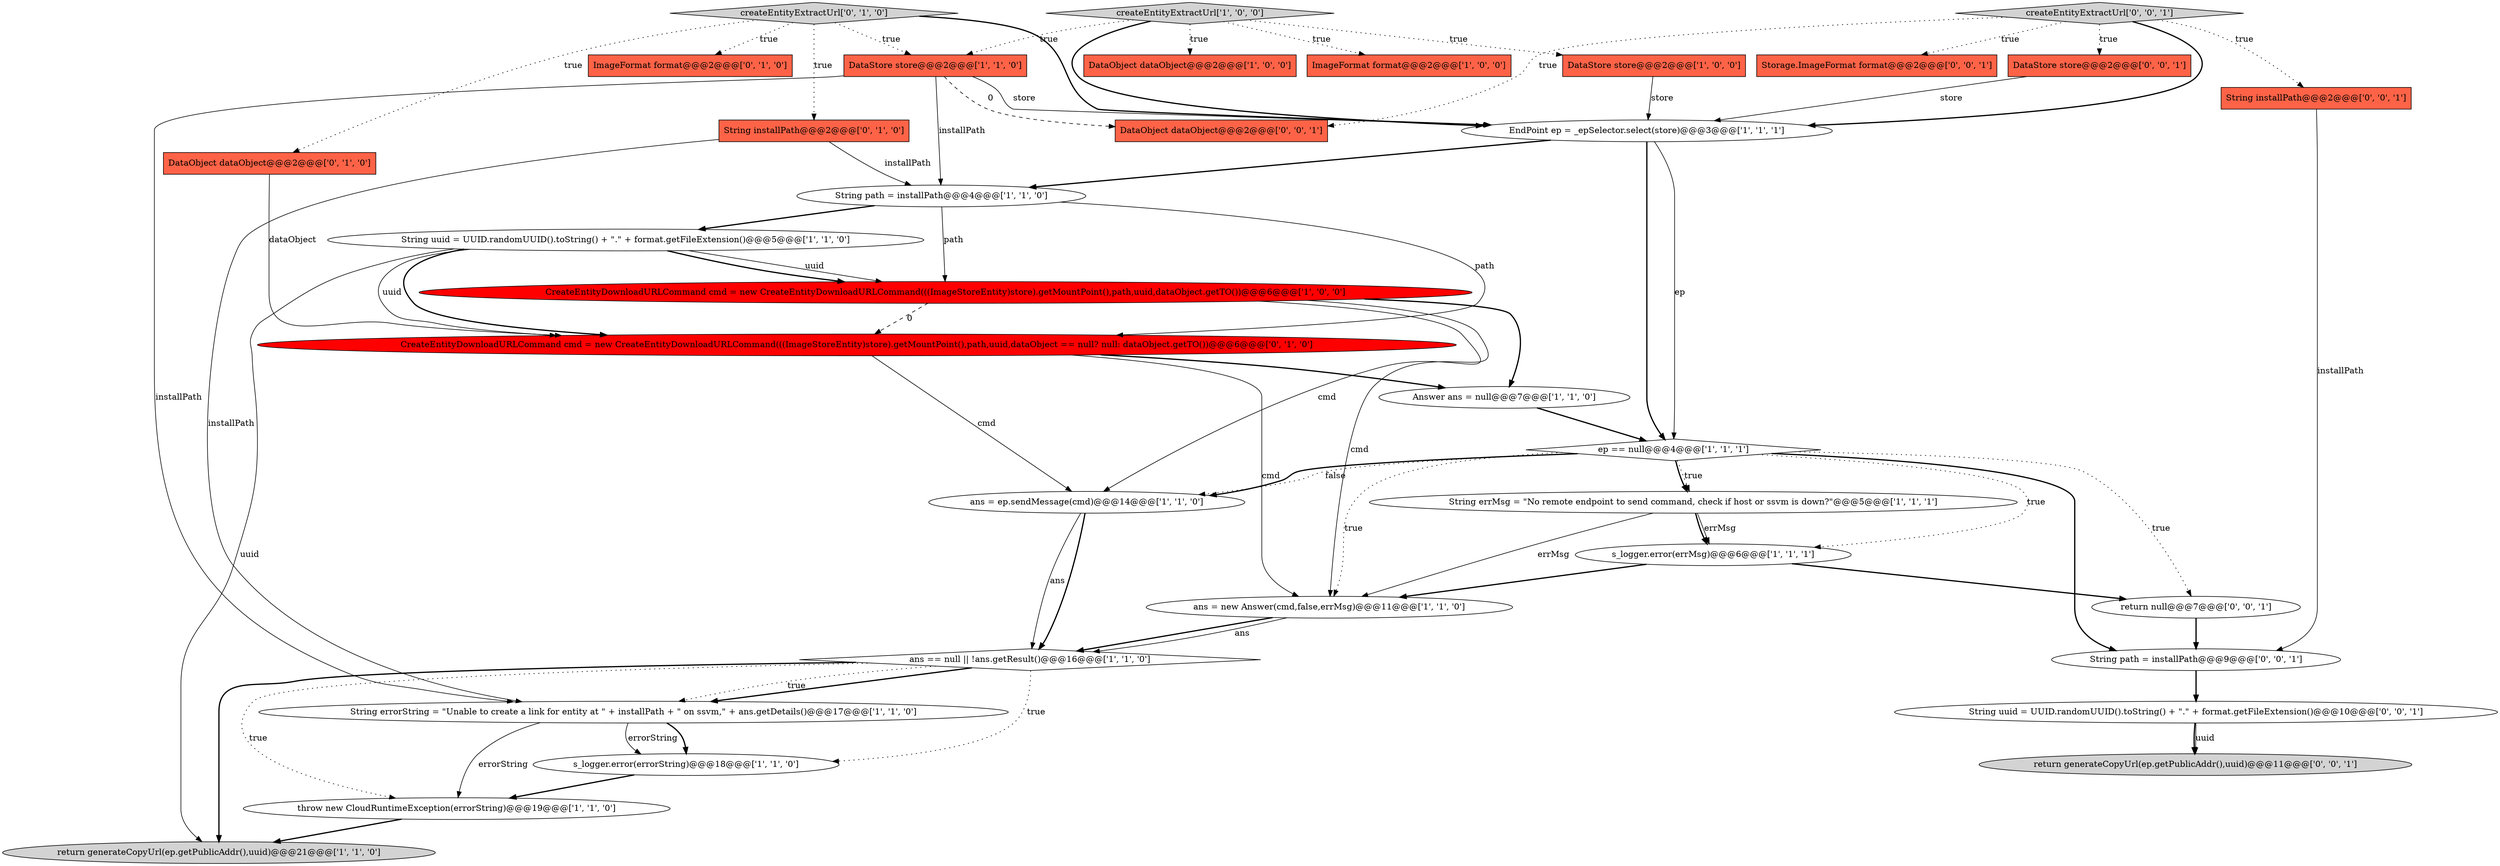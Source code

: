 digraph {
0 [style = filled, label = "EndPoint ep = _epSelector.select(store)@@@3@@@['1', '1', '1']", fillcolor = white, shape = ellipse image = "AAA0AAABBB1BBB"];
20 [style = filled, label = "String installPath@@@2@@@['0', '1', '0']", fillcolor = tomato, shape = box image = "AAA0AAABBB2BBB"];
23 [style = filled, label = "DataObject dataObject@@@2@@@['0', '1', '0']", fillcolor = tomato, shape = box image = "AAA0AAABBB2BBB"];
27 [style = filled, label = "String installPath@@@2@@@['0', '0', '1']", fillcolor = tomato, shape = box image = "AAA0AAABBB3BBB"];
13 [style = filled, label = "ans = new Answer(cmd,false,errMsg)@@@11@@@['1', '1', '0']", fillcolor = white, shape = ellipse image = "AAA0AAABBB1BBB"];
29 [style = filled, label = "return generateCopyUrl(ep.getPublicAddr(),uuid)@@@11@@@['0', '0', '1']", fillcolor = lightgray, shape = ellipse image = "AAA0AAABBB3BBB"];
32 [style = filled, label = "Storage.ImageFormat format@@@2@@@['0', '0', '1']", fillcolor = tomato, shape = box image = "AAA0AAABBB3BBB"];
33 [style = filled, label = "DataObject dataObject@@@2@@@['0', '0', '1']", fillcolor = tomato, shape = box image = "AAA0AAABBB3BBB"];
3 [style = filled, label = "DataStore store@@@2@@@['1', '0', '0']", fillcolor = tomato, shape = box image = "AAA0AAABBB1BBB"];
18 [style = filled, label = "CreateEntityDownloadURLCommand cmd = new CreateEntityDownloadURLCommand(((ImageStoreEntity)store).getMountPoint(),path,uuid,dataObject.getTO())@@@6@@@['1', '0', '0']", fillcolor = red, shape = ellipse image = "AAA1AAABBB1BBB"];
30 [style = filled, label = "return null@@@7@@@['0', '0', '1']", fillcolor = white, shape = ellipse image = "AAA0AAABBB3BBB"];
7 [style = filled, label = "String uuid = UUID.randomUUID().toString() + \".\" + format.getFileExtension()@@@5@@@['1', '1', '0']", fillcolor = white, shape = ellipse image = "AAA0AAABBB1BBB"];
22 [style = filled, label = "createEntityExtractUrl['0', '1', '0']", fillcolor = lightgray, shape = diamond image = "AAA0AAABBB2BBB"];
1 [style = filled, label = "String errorString = \"Unable to create a link for entity at \" + installPath + \" on ssvm,\" + ans.getDetails()@@@17@@@['1', '1', '0']", fillcolor = white, shape = ellipse image = "AAA0AAABBB1BBB"];
5 [style = filled, label = "createEntityExtractUrl['1', '0', '0']", fillcolor = lightgray, shape = diamond image = "AAA0AAABBB1BBB"];
10 [style = filled, label = "String path = installPath@@@4@@@['1', '1', '0']", fillcolor = white, shape = ellipse image = "AAA0AAABBB1BBB"];
12 [style = filled, label = "throw new CloudRuntimeException(errorString)@@@19@@@['1', '1', '0']", fillcolor = white, shape = ellipse image = "AAA0AAABBB1BBB"];
31 [style = filled, label = "createEntityExtractUrl['0', '0', '1']", fillcolor = lightgray, shape = diamond image = "AAA0AAABBB3BBB"];
26 [style = filled, label = "String uuid = UUID.randomUUID().toString() + \".\" + format.getFileExtension()@@@10@@@['0', '0', '1']", fillcolor = white, shape = ellipse image = "AAA0AAABBB3BBB"];
14 [style = filled, label = "s_logger.error(errorString)@@@18@@@['1', '1', '0']", fillcolor = white, shape = ellipse image = "AAA0AAABBB1BBB"];
2 [style = filled, label = "return generateCopyUrl(ep.getPublicAddr(),uuid)@@@21@@@['1', '1', '0']", fillcolor = lightgray, shape = ellipse image = "AAA0AAABBB1BBB"];
16 [style = filled, label = "s_logger.error(errMsg)@@@6@@@['1', '1', '1']", fillcolor = white, shape = ellipse image = "AAA0AAABBB1BBB"];
4 [style = filled, label = "String errMsg = \"No remote endpoint to send command, check if host or ssvm is down?\"@@@5@@@['1', '1', '1']", fillcolor = white, shape = ellipse image = "AAA0AAABBB1BBB"];
8 [style = filled, label = "ans = ep.sendMessage(cmd)@@@14@@@['1', '1', '0']", fillcolor = white, shape = ellipse image = "AAA0AAABBB1BBB"];
21 [style = filled, label = "ImageFormat format@@@2@@@['0', '1', '0']", fillcolor = tomato, shape = box image = "AAA0AAABBB2BBB"];
15 [style = filled, label = "DataStore store@@@2@@@['1', '1', '0']", fillcolor = tomato, shape = box image = "AAA0AAABBB1BBB"];
25 [style = filled, label = "String path = installPath@@@9@@@['0', '0', '1']", fillcolor = white, shape = ellipse image = "AAA0AAABBB3BBB"];
11 [style = filled, label = "Answer ans = null@@@7@@@['1', '1', '0']", fillcolor = white, shape = ellipse image = "AAA0AAABBB1BBB"];
19 [style = filled, label = "ep == null@@@4@@@['1', '1', '1']", fillcolor = white, shape = diamond image = "AAA0AAABBB1BBB"];
28 [style = filled, label = "DataStore store@@@2@@@['0', '0', '1']", fillcolor = tomato, shape = box image = "AAA0AAABBB3BBB"];
6 [style = filled, label = "DataObject dataObject@@@2@@@['1', '0', '0']", fillcolor = tomato, shape = box image = "AAA0AAABBB1BBB"];
17 [style = filled, label = "ans == null || !ans.getResult()@@@16@@@['1', '1', '0']", fillcolor = white, shape = diamond image = "AAA0AAABBB1BBB"];
9 [style = filled, label = "ImageFormat format@@@2@@@['1', '0', '0']", fillcolor = tomato, shape = box image = "AAA0AAABBB1BBB"];
24 [style = filled, label = "CreateEntityDownloadURLCommand cmd = new CreateEntityDownloadURLCommand(((ImageStoreEntity)store).getMountPoint(),path,uuid,dataObject == null? null: dataObject.getTO())@@@6@@@['0', '1', '0']", fillcolor = red, shape = ellipse image = "AAA1AAABBB2BBB"];
22->21 [style = dotted, label="true"];
1->12 [style = solid, label="errorString"];
16->13 [style = bold, label=""];
17->1 [style = bold, label=""];
22->23 [style = dotted, label="true"];
20->10 [style = solid, label="installPath"];
0->19 [style = bold, label=""];
28->0 [style = solid, label="store"];
31->0 [style = bold, label=""];
26->29 [style = bold, label=""];
15->1 [style = solid, label="installPath"];
17->1 [style = dotted, label="true"];
18->11 [style = bold, label=""];
4->13 [style = solid, label="errMsg"];
17->14 [style = dotted, label="true"];
5->6 [style = dotted, label="true"];
27->25 [style = solid, label="installPath"];
7->2 [style = solid, label="uuid"];
30->25 [style = bold, label=""];
24->8 [style = solid, label="cmd"];
19->13 [style = dotted, label="true"];
10->18 [style = solid, label="path"];
5->3 [style = dotted, label="true"];
11->19 [style = bold, label=""];
19->30 [style = dotted, label="true"];
18->8 [style = solid, label="cmd"];
10->7 [style = bold, label=""];
5->15 [style = dotted, label="true"];
31->33 [style = dotted, label="true"];
19->8 [style = bold, label=""];
19->25 [style = bold, label=""];
7->18 [style = solid, label="uuid"];
31->32 [style = dotted, label="true"];
19->8 [style = dotted, label="false"];
23->24 [style = solid, label="dataObject"];
8->17 [style = bold, label=""];
3->0 [style = solid, label="store"];
13->17 [style = bold, label=""];
13->17 [style = solid, label="ans"];
8->17 [style = solid, label="ans"];
0->10 [style = bold, label=""];
12->2 [style = bold, label=""];
7->24 [style = bold, label=""];
0->19 [style = solid, label="ep"];
22->0 [style = bold, label=""];
22->20 [style = dotted, label="true"];
17->2 [style = bold, label=""];
5->0 [style = bold, label=""];
17->12 [style = dotted, label="true"];
31->28 [style = dotted, label="true"];
19->4 [style = dotted, label="true"];
24->11 [style = bold, label=""];
10->24 [style = solid, label="path"];
4->16 [style = solid, label="errMsg"];
14->12 [style = bold, label=""];
20->1 [style = solid, label="installPath"];
16->30 [style = bold, label=""];
25->26 [style = bold, label=""];
31->27 [style = dotted, label="true"];
19->16 [style = dotted, label="true"];
15->33 [style = dashed, label="0"];
7->18 [style = bold, label=""];
5->9 [style = dotted, label="true"];
18->24 [style = dashed, label="0"];
1->14 [style = bold, label=""];
19->4 [style = bold, label=""];
15->0 [style = solid, label="store"];
18->13 [style = solid, label="cmd"];
22->15 [style = dotted, label="true"];
26->29 [style = solid, label="uuid"];
15->10 [style = solid, label="installPath"];
4->16 [style = bold, label=""];
24->13 [style = solid, label="cmd"];
1->14 [style = solid, label="errorString"];
7->24 [style = solid, label="uuid"];
}
